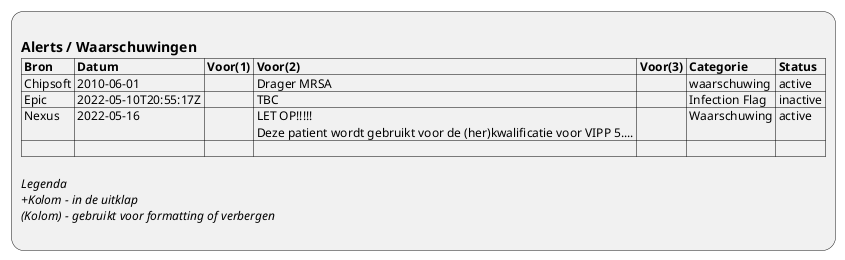 @startuml ViewDefinition-Flag
:
== Alerts / Waarschuwingen
|= Bron |= Datum |= Voor(1) |= Voor(2) |= Voor(3) |= Categorie |= Status |
| Chipsoft | 2010-06-01 |  | Drager MRSA |  | waarschuwing | active |
| Epic | 2022-05-10T20:55:17Z |  | TBC |  | Infection Flag | inactive |
| Nexus | 2022-05-16 |  | LET OP!!!!!\n Deze patient wordt gebruikt voor de (her)kwalificatie voor VIPP 5.... |  | Waarschuwing | active |
| |

//Legenda//
//+Kolom - in de uitklap//
//(Kolom) - gebruikt voor formatting of verbergen//
;
@enduml